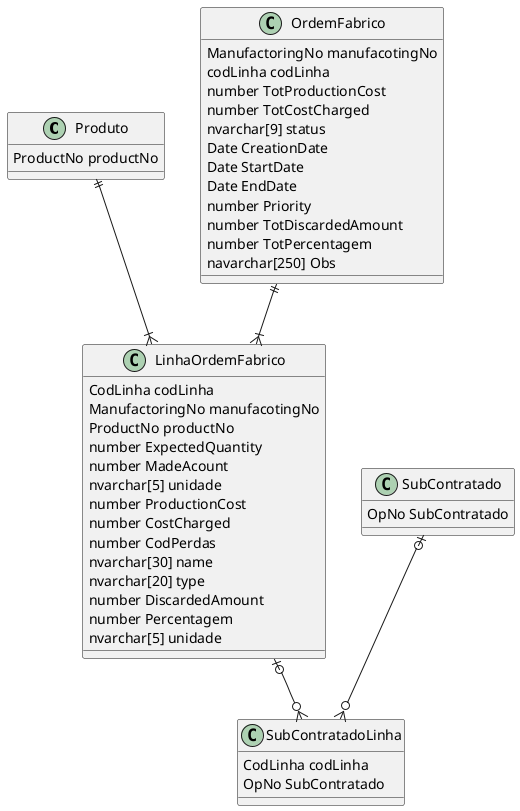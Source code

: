 @startuml OrdemFabrico
 
class Produto {
    ProductNo productNo
}

class OrdemFabrico {
    ManufactoringNo manufacotingNo
    codLinha codLinha
    number TotProductionCost
    number TotCostCharged
    nvarchar[9] status
    Date CreationDate
    Date StartDate
    Date EndDate
    number Priority
    number TotDiscardedAmount 
    number TotPercentagem 
    navarchar[250] Obs    
} 

class LinhaOrdemFabrico {
    CodLinha codLinha
    ManufactoringNo manufacotingNo
    ProductNo productNo
    number ExpectedQuantity
    number MadeAcount 
    nvarchar[5] unidade
    number ProductionCost 
    number CostCharged
    number CodPerdas 
    nvarchar[30] name
    nvarchar[20] type
    number DiscardedAmount 
    number Percentagem 
    nvarchar[5] unidade
}

Produto ||--|{ LinhaOrdemFabrico
OrdemFabrico ||--|{ LinhaOrdemFabrico

class SubContratado {
    OpNo SubContratado
}

class SubContratadoLinha {
    CodLinha codLinha
    OpNo SubContratado 
}

SubContratado |o--o{ SubContratadoLinha
LinhaOrdemFabrico |o--o{ SubContratadoLinha
@enduml